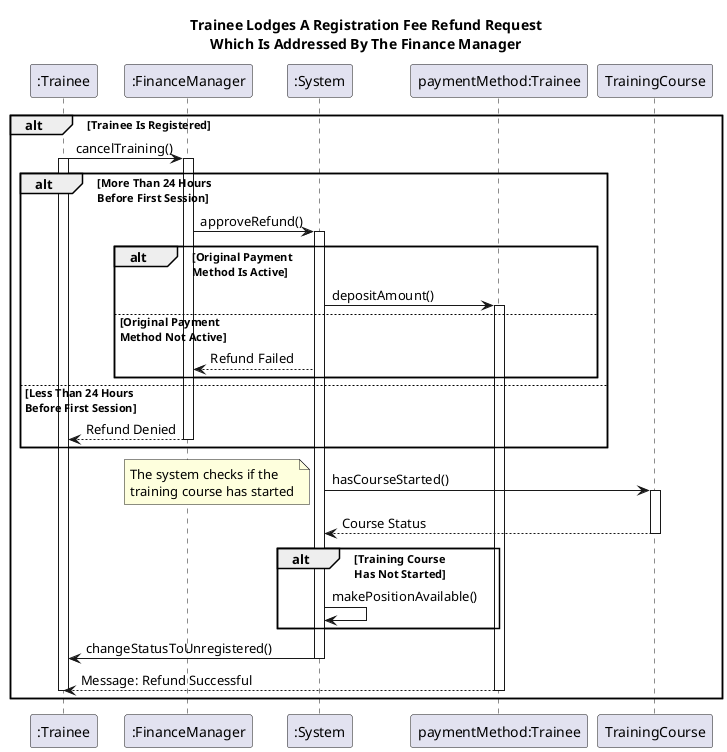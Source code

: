 
@startuml
' title Finance Manager Refunds Course Registration Fee
title "Trainee Lodges A Registration Fee Refund Request\nWhich Is Addressed By The Finance Manager"
participant ":Trainee" as trainee
participant ":FinanceManager" as finance
participant ":System" as system
participant "paymentMethod:Trainee" as paymentMethod
participant "TrainingCourse" as trainingCourse

alt Trainee Is Registered
    trainee -> finance : cancelTraining()
    activate trainee
    activate finance
    
    alt More Than 24 Hours\nBefore First Session
        finance -> system : approveRefund()
        activate system

        alt Original Payment\nMethod Is Active
            system -> paymentMethod : depositAmount()
            activate paymentMethod
        else Original Payment\nMethod Not Active
            system --> finance : Refund Failed
        end
    else Less Than 24 Hours\nBefore First Session
            finance --> trainee : Refund Denied
            deactivate finance
    end

    system -> trainingCourse : hasCourseStarted()
    note left: The system checks if the\ntraining course has started 
    activate trainingCourse
    trainingCourse --> system : Course Status
    deactivate trainingCourse

    alt Training Course\nHas Not Started
        system -> system : makePositionAvailable()
        ' note left: The system makes the position available
    end

    system -> trainee : changeStatusToUnregistered()
    deactivate system
    paymentMethod --> trainee : Message: Refund Successful
    deactivate paymentMethod
    deactivate trainee
end

@enduml